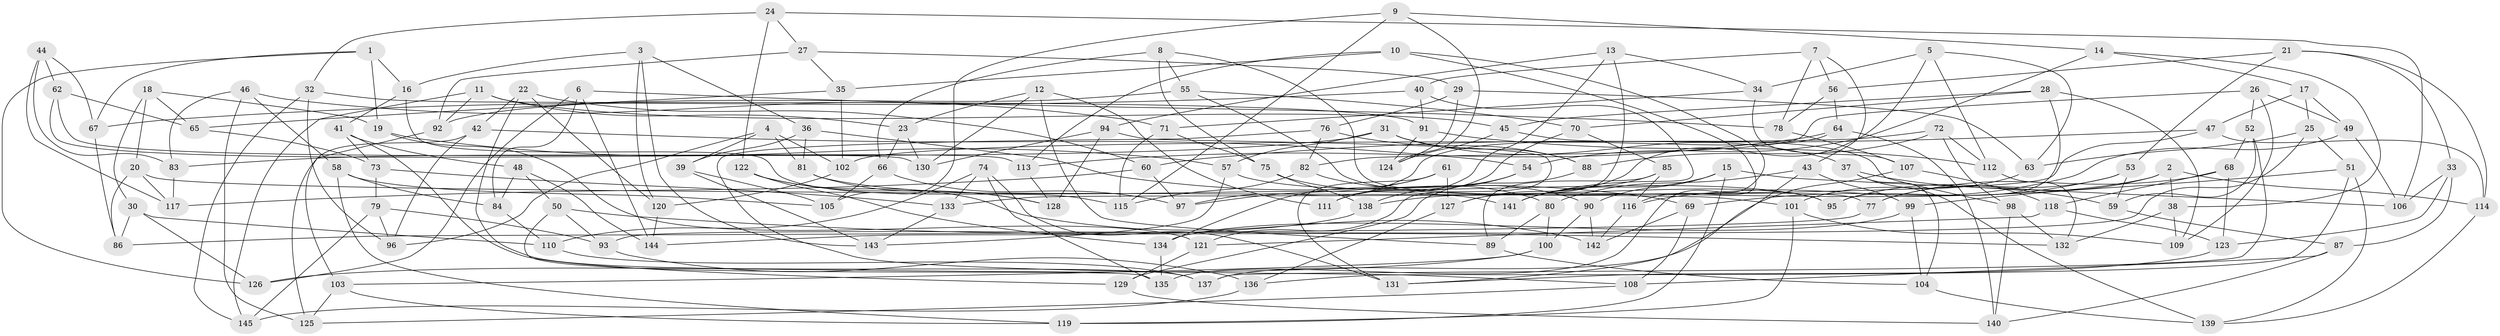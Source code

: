 // coarse degree distribution, {6: 0.2558139534883721, 11: 0.16279069767441862, 9: 0.09302325581395349, 10: 0.09302325581395349, 15: 0.023255813953488372, 8: 0.046511627906976744, 16: 0.023255813953488372, 12: 0.023255813953488372, 5: 0.046511627906976744, 7: 0.046511627906976744, 4: 0.18604651162790697}
// Generated by graph-tools (version 1.1) at 2025/20/03/04/25 18:20:45]
// undirected, 145 vertices, 290 edges
graph export_dot {
graph [start="1"]
  node [color=gray90,style=filled];
  1;
  2;
  3;
  4;
  5;
  6;
  7;
  8;
  9;
  10;
  11;
  12;
  13;
  14;
  15;
  16;
  17;
  18;
  19;
  20;
  21;
  22;
  23;
  24;
  25;
  26;
  27;
  28;
  29;
  30;
  31;
  32;
  33;
  34;
  35;
  36;
  37;
  38;
  39;
  40;
  41;
  42;
  43;
  44;
  45;
  46;
  47;
  48;
  49;
  50;
  51;
  52;
  53;
  54;
  55;
  56;
  57;
  58;
  59;
  60;
  61;
  62;
  63;
  64;
  65;
  66;
  67;
  68;
  69;
  70;
  71;
  72;
  73;
  74;
  75;
  76;
  77;
  78;
  79;
  80;
  81;
  82;
  83;
  84;
  85;
  86;
  87;
  88;
  89;
  90;
  91;
  92;
  93;
  94;
  95;
  96;
  97;
  98;
  99;
  100;
  101;
  102;
  103;
  104;
  105;
  106;
  107;
  108;
  109;
  110;
  111;
  112;
  113;
  114;
  115;
  116;
  117;
  118;
  119;
  120;
  121;
  122;
  123;
  124;
  125;
  126;
  127;
  128;
  129;
  130;
  131;
  132;
  133;
  134;
  135;
  136;
  137;
  138;
  139;
  140;
  141;
  142;
  143;
  144;
  145;
  1 -- 67;
  1 -- 19;
  1 -- 126;
  1 -- 16;
  2 -- 95;
  2 -- 38;
  2 -- 114;
  2 -- 138;
  3 -- 143;
  3 -- 120;
  3 -- 36;
  3 -- 16;
  4 -- 39;
  4 -- 96;
  4 -- 102;
  4 -- 81;
  5 -- 63;
  5 -- 127;
  5 -- 112;
  5 -- 34;
  6 -- 144;
  6 -- 78;
  6 -- 84;
  6 -- 126;
  7 -- 43;
  7 -- 40;
  7 -- 78;
  7 -- 56;
  8 -- 77;
  8 -- 75;
  8 -- 66;
  8 -- 55;
  9 -- 14;
  9 -- 115;
  9 -- 105;
  9 -- 124;
  10 -- 35;
  10 -- 135;
  10 -- 113;
  10 -- 116;
  11 -- 145;
  11 -- 92;
  11 -- 45;
  11 -- 23;
  12 -- 23;
  12 -- 111;
  12 -- 89;
  12 -- 130;
  13 -- 111;
  13 -- 127;
  13 -- 94;
  13 -- 34;
  14 -- 38;
  14 -- 54;
  14 -- 17;
  15 -- 141;
  15 -- 106;
  15 -- 119;
  15 -- 90;
  16 -- 41;
  16 -- 115;
  17 -- 47;
  17 -- 25;
  17 -- 49;
  18 -- 20;
  18 -- 19;
  18 -- 65;
  18 -- 30;
  19 -- 121;
  19 -- 57;
  20 -- 117;
  20 -- 86;
  20 -- 101;
  21 -- 114;
  21 -- 53;
  21 -- 56;
  21 -- 33;
  22 -- 42;
  22 -- 137;
  22 -- 120;
  22 -- 60;
  23 -- 66;
  23 -- 130;
  24 -- 27;
  24 -- 32;
  24 -- 122;
  24 -- 106;
  25 -- 51;
  25 -- 93;
  25 -- 63;
  26 -- 109;
  26 -- 82;
  26 -- 49;
  26 -- 52;
  27 -- 35;
  27 -- 92;
  27 -- 29;
  28 -- 70;
  28 -- 45;
  28 -- 95;
  28 -- 109;
  29 -- 63;
  29 -- 76;
  29 -- 124;
  30 -- 126;
  30 -- 86;
  30 -- 110;
  31 -- 88;
  31 -- 37;
  31 -- 57;
  31 -- 83;
  32 -- 91;
  32 -- 145;
  32 -- 96;
  33 -- 123;
  33 -- 87;
  33 -- 106;
  34 -- 107;
  34 -- 71;
  35 -- 102;
  35 -- 65;
  36 -- 69;
  36 -- 39;
  36 -- 81;
  37 -- 139;
  37 -- 104;
  37 -- 59;
  38 -- 109;
  38 -- 132;
  39 -- 105;
  39 -- 143;
  40 -- 141;
  40 -- 91;
  40 -- 67;
  41 -- 48;
  41 -- 73;
  41 -- 129;
  42 -- 54;
  42 -- 125;
  42 -- 96;
  43 -- 131;
  43 -- 99;
  43 -- 80;
  44 -- 117;
  44 -- 83;
  44 -- 67;
  44 -- 62;
  45 -- 124;
  45 -- 98;
  46 -- 71;
  46 -- 58;
  46 -- 83;
  46 -- 125;
  47 -- 114;
  47 -- 60;
  47 -- 133;
  48 -- 50;
  48 -- 84;
  48 -- 144;
  49 -- 106;
  49 -- 116;
  50 -- 135;
  50 -- 93;
  50 -- 132;
  51 -- 99;
  51 -- 139;
  51 -- 136;
  52 -- 137;
  52 -- 59;
  52 -- 68;
  53 -- 77;
  53 -- 59;
  53 -- 69;
  54 -- 111;
  54 -- 138;
  55 -- 92;
  55 -- 95;
  55 -- 70;
  56 -- 78;
  56 -- 64;
  57 -- 143;
  57 -- 95;
  58 -- 119;
  58 -- 84;
  58 -- 105;
  59 -- 87;
  60 -- 97;
  60 -- 117;
  61 -- 134;
  61 -- 127;
  61 -- 97;
  61 -- 131;
  62 -- 65;
  62 -- 130;
  62 -- 113;
  63 -- 101;
  64 -- 97;
  64 -- 113;
  64 -- 140;
  65 -- 73;
  66 -- 97;
  66 -- 105;
  67 -- 86;
  68 -- 77;
  68 -- 123;
  68 -- 118;
  69 -- 108;
  69 -- 142;
  70 -- 85;
  70 -- 111;
  71 -- 115;
  71 -- 75;
  72 -- 112;
  72 -- 98;
  72 -- 102;
  72 -- 88;
  73 -- 133;
  73 -- 79;
  74 -- 131;
  74 -- 133;
  74 -- 135;
  74 -- 110;
  75 -- 138;
  75 -- 80;
  76 -- 88;
  76 -- 82;
  76 -- 108;
  77 -- 86;
  78 -- 107;
  79 -- 96;
  79 -- 145;
  79 -- 93;
  80 -- 89;
  80 -- 100;
  81 -- 128;
  81 -- 141;
  82 -- 90;
  82 -- 115;
  83 -- 117;
  84 -- 110;
  85 -- 141;
  85 -- 116;
  85 -- 89;
  87 -- 140;
  87 -- 108;
  88 -- 129;
  89 -- 104;
  90 -- 142;
  90 -- 100;
  91 -- 112;
  91 -- 124;
  92 -- 103;
  93 -- 136;
  94 -- 130;
  94 -- 128;
  94 -- 121;
  98 -- 132;
  98 -- 140;
  99 -- 134;
  99 -- 104;
  100 -- 103;
  100 -- 126;
  101 -- 119;
  101 -- 109;
  102 -- 120;
  103 -- 125;
  103 -- 119;
  104 -- 139;
  107 -- 118;
  107 -- 137;
  108 -- 125;
  110 -- 137;
  112 -- 132;
  113 -- 128;
  114 -- 139;
  116 -- 142;
  118 -- 123;
  118 -- 121;
  120 -- 144;
  121 -- 129;
  122 -- 134;
  122 -- 128;
  122 -- 142;
  123 -- 131;
  127 -- 136;
  129 -- 140;
  133 -- 143;
  134 -- 135;
  136 -- 145;
  138 -- 144;
}
